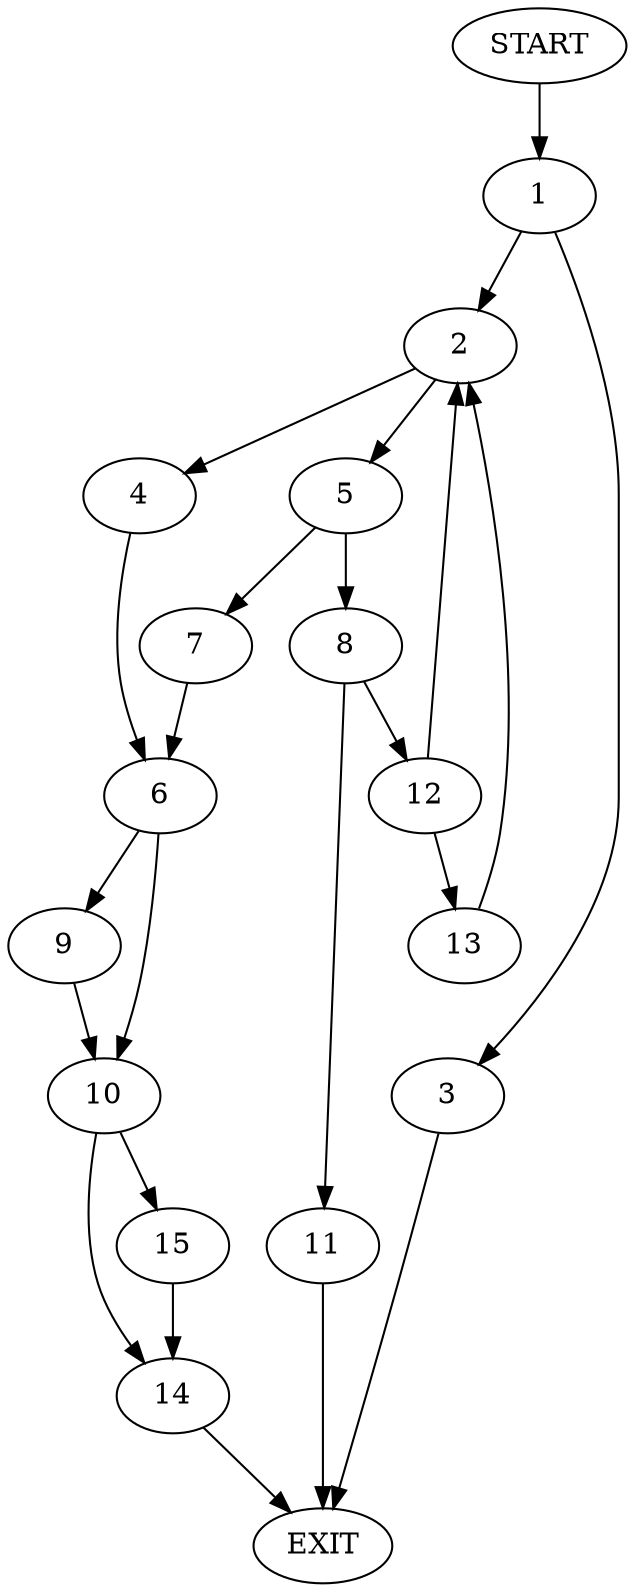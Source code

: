 digraph {
0 [label="START"]
16 [label="EXIT"]
0 -> 1
1 -> 2
1 -> 3
3 -> 16
2 -> 4
2 -> 5
4 -> 6
5 -> 7
5 -> 8
6 -> 9
6 -> 10
7 -> 6
8 -> 11
8 -> 12
12 -> 13
12 -> 2
11 -> 16
13 -> 2
9 -> 10
10 -> 14
10 -> 15
15 -> 14
14 -> 16
}
